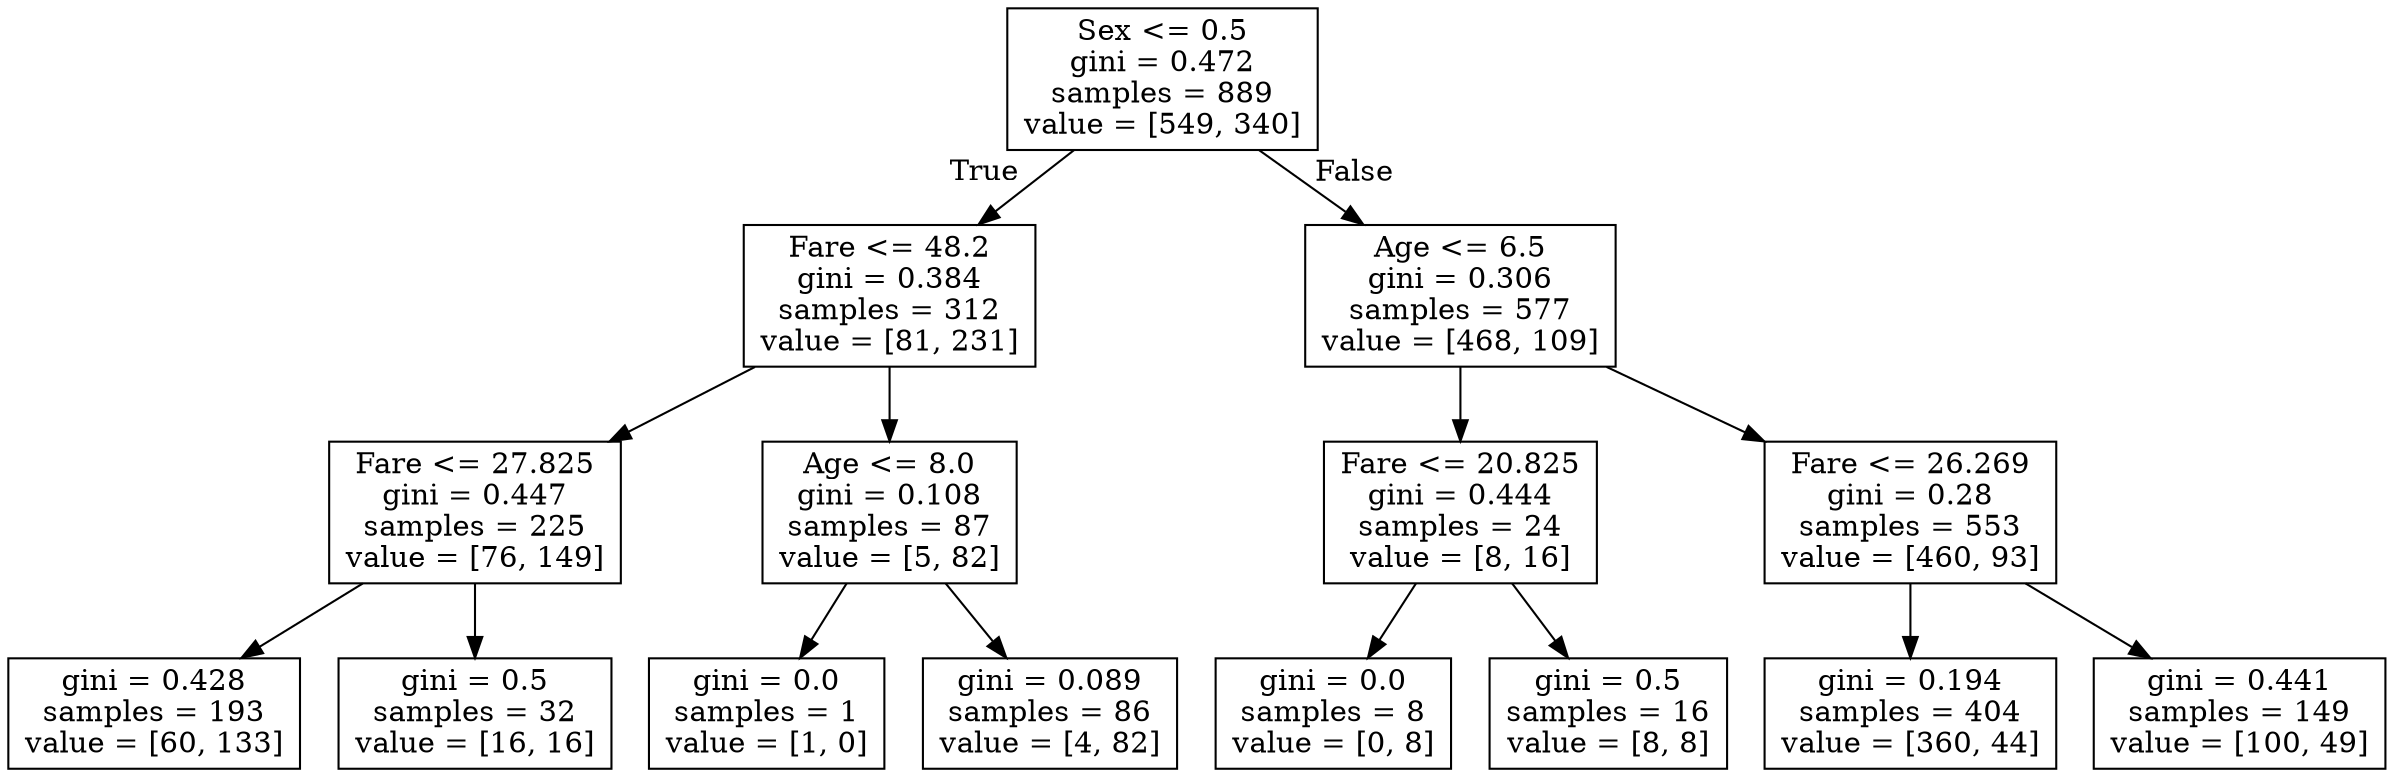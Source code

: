 digraph Tree {
node [shape=box] ;
0 [label="Sex <= 0.5\ngini = 0.472\nsamples = 889\nvalue = [549, 340]"] ;
1 [label="Fare <= 48.2\ngini = 0.384\nsamples = 312\nvalue = [81, 231]"] ;
0 -> 1 [labeldistance=2.5, labelangle=45, headlabel="True"] ;
2 [label="Fare <= 27.825\ngini = 0.447\nsamples = 225\nvalue = [76, 149]"] ;
1 -> 2 ;
3 [label="gini = 0.428\nsamples = 193\nvalue = [60, 133]"] ;
2 -> 3 ;
4 [label="gini = 0.5\nsamples = 32\nvalue = [16, 16]"] ;
2 -> 4 ;
5 [label="Age <= 8.0\ngini = 0.108\nsamples = 87\nvalue = [5, 82]"] ;
1 -> 5 ;
6 [label="gini = 0.0\nsamples = 1\nvalue = [1, 0]"] ;
5 -> 6 ;
7 [label="gini = 0.089\nsamples = 86\nvalue = [4, 82]"] ;
5 -> 7 ;
8 [label="Age <= 6.5\ngini = 0.306\nsamples = 577\nvalue = [468, 109]"] ;
0 -> 8 [labeldistance=2.5, labelangle=-45, headlabel="False"] ;
9 [label="Fare <= 20.825\ngini = 0.444\nsamples = 24\nvalue = [8, 16]"] ;
8 -> 9 ;
10 [label="gini = 0.0\nsamples = 8\nvalue = [0, 8]"] ;
9 -> 10 ;
11 [label="gini = 0.5\nsamples = 16\nvalue = [8, 8]"] ;
9 -> 11 ;
12 [label="Fare <= 26.269\ngini = 0.28\nsamples = 553\nvalue = [460, 93]"] ;
8 -> 12 ;
13 [label="gini = 0.194\nsamples = 404\nvalue = [360, 44]"] ;
12 -> 13 ;
14 [label="gini = 0.441\nsamples = 149\nvalue = [100, 49]"] ;
12 -> 14 ;
}